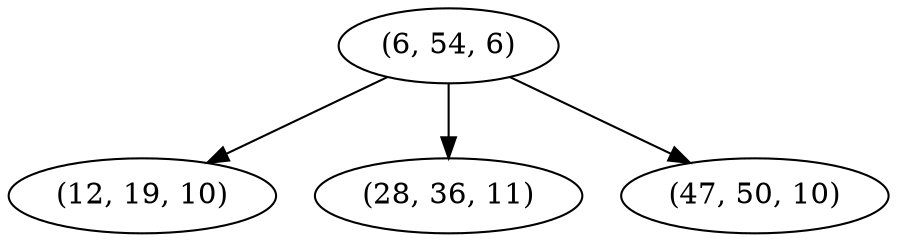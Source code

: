 digraph tree {
    "(6, 54, 6)";
    "(12, 19, 10)";
    "(28, 36, 11)";
    "(47, 50, 10)";
    "(6, 54, 6)" -> "(12, 19, 10)";
    "(6, 54, 6)" -> "(28, 36, 11)";
    "(6, 54, 6)" -> "(47, 50, 10)";
}
